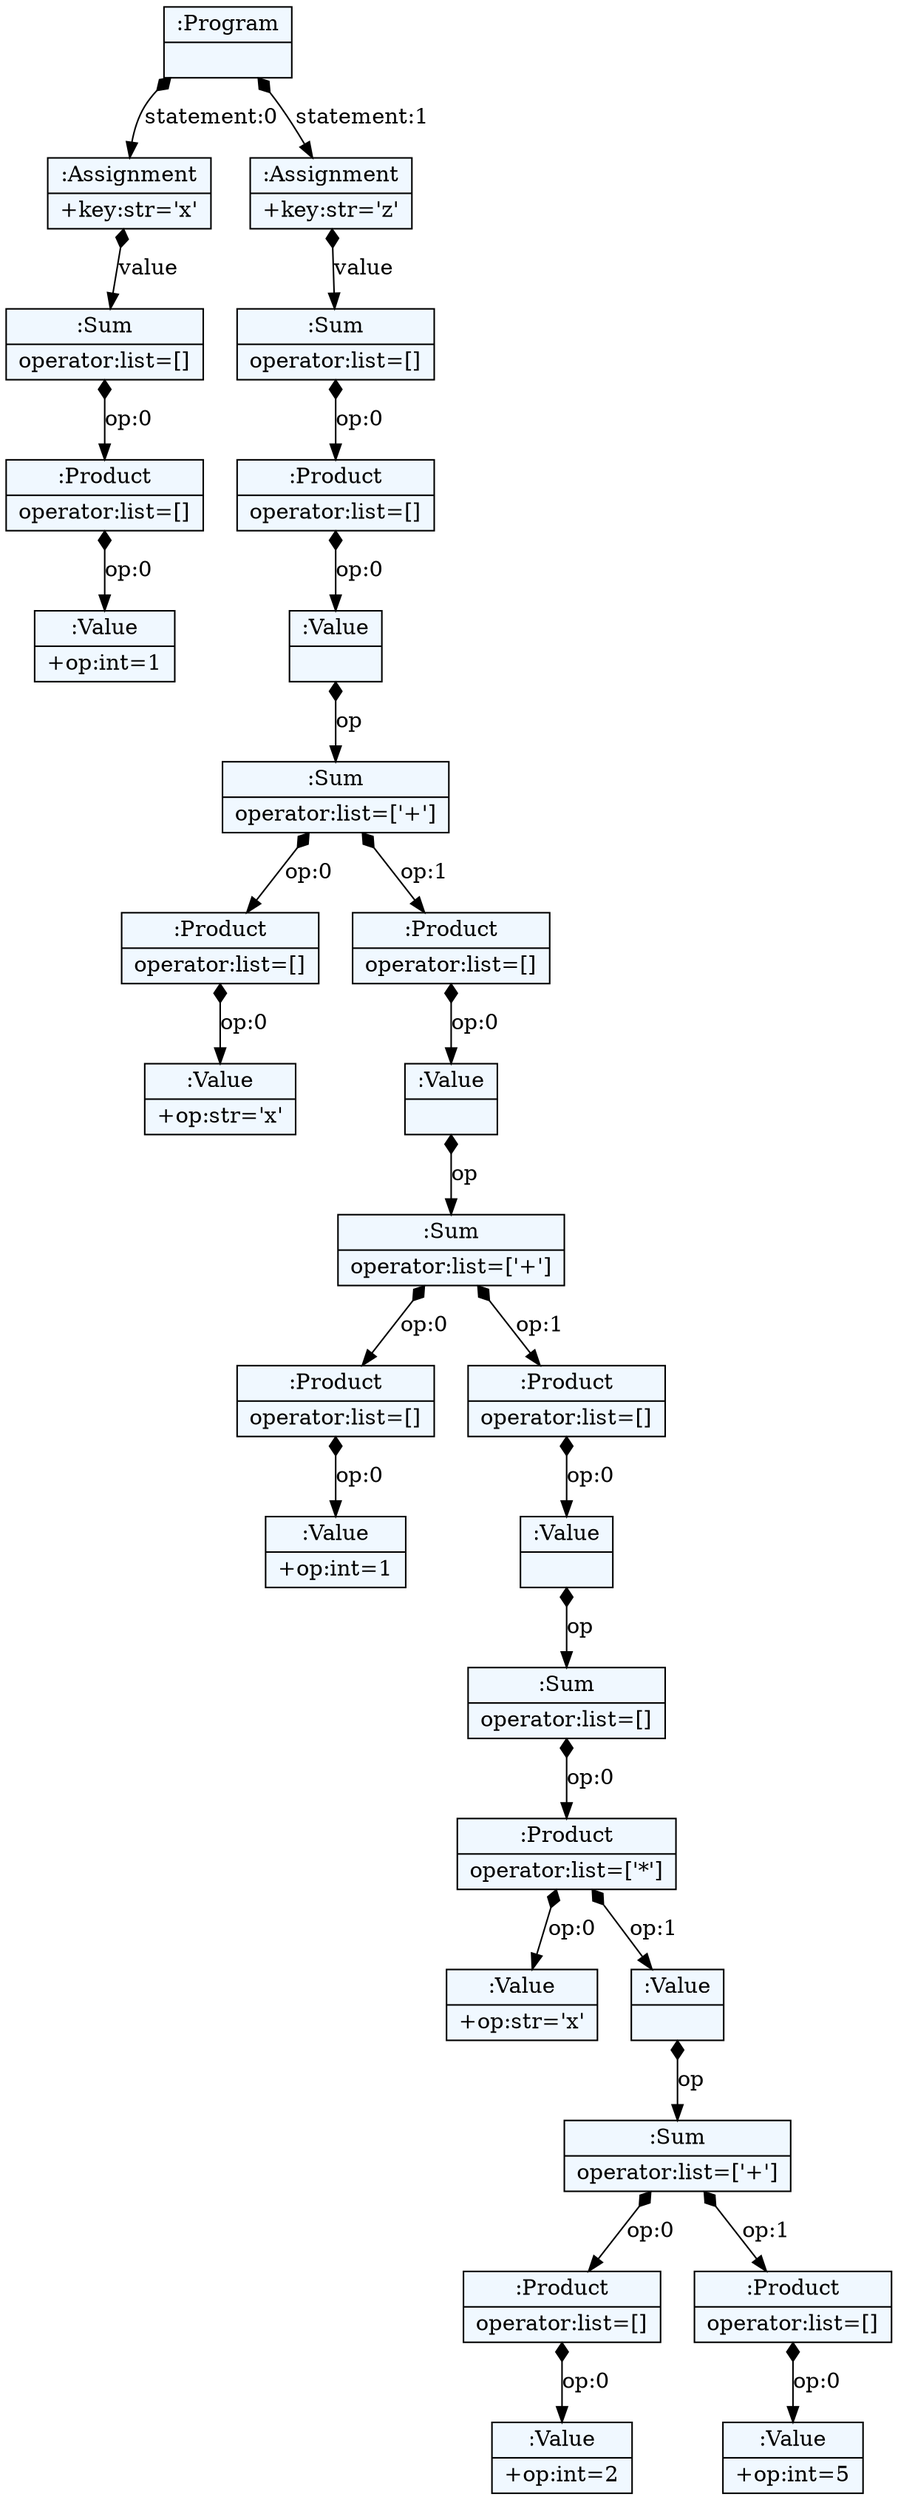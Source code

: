 
    digraph textX {
    fontname = "Bitstream Vera Sans"
    fontsize = 8
    node[
        shape=record,
        style=filled,
        fillcolor=aliceblue
    ]
    nodesep = 0.3
    edge[dir=black,arrowtail=empty]


4520932816 -> 4521015440 [label="statement:0" arrowtail=diamond dir=both]
4521015440 -> 4521016592 [label="value" arrowtail=diamond dir=both]
4521016592 -> 4521014928 [label="op:0" arrowtail=diamond dir=both]
4521014928 -> 4521015120 [label="op:0" arrowtail=diamond dir=both]
4521015120[label="{:Value|+op:int=1\l}"]
4521014928[label="{:Product|operator:list=[]\l}"]
4521016592[label="{:Sum|operator:list=[]\l}"]
4521015440[label="{:Assignment|+key:str='x'\l}"]
4520932816 -> 4521015056 [label="statement:1" arrowtail=diamond dir=both]
4521015056 -> 4521014032 [label="value" arrowtail=diamond dir=both]
4521014032 -> 4521013840 [label="op:0" arrowtail=diamond dir=both]
4521013840 -> 4521027728 [label="op:0" arrowtail=diamond dir=both]
4521027728 -> 4521026192 [label="op" arrowtail=diamond dir=both]
4521026192 -> 4521029136 [label="op:0" arrowtail=diamond dir=both]
4521029136 -> 4521027088 [label="op:0" arrowtail=diamond dir=both]
4521027088[label="{:Value|+op:str='x'\l}"]
4521029136[label="{:Product|operator:list=[]\l}"]
4521026192 -> 4521029072 [label="op:1" arrowtail=diamond dir=both]
4521029072 -> 4521028048 [label="op:0" arrowtail=diamond dir=both]
4521028048 -> 4521137552 [label="op" arrowtail=diamond dir=both]
4521137552 -> 4521137104 [label="op:0" arrowtail=diamond dir=both]
4521137104 -> 4521137488 [label="op:0" arrowtail=diamond dir=both]
4521137488[label="{:Value|+op:int=1\l}"]
4521137104[label="{:Product|operator:list=[]\l}"]
4521137552 -> 4521137040 [label="op:1" arrowtail=diamond dir=both]
4521137040 -> 4521138320 [label="op:0" arrowtail=diamond dir=both]
4521138320 -> 4521138512 [label="op" arrowtail=diamond dir=both]
4521138512 -> 4521138448 [label="op:0" arrowtail=diamond dir=both]
4521138448 -> 4521137360 [label="op:0" arrowtail=diamond dir=both]
4521137360[label="{:Value|+op:str='x'\l}"]
4521138448 -> 4521137232 [label="op:1" arrowtail=diamond dir=both]
4521137232 -> 4521136720 [label="op" arrowtail=diamond dir=both]
4521136720 -> 4521139152 [label="op:0" arrowtail=diamond dir=both]
4521139152 -> 4521139344 [label="op:0" arrowtail=diamond dir=both]
4521139344[label="{:Value|+op:int=2\l}"]
4521139152[label="{:Product|operator:list=[]\l}"]
4521136720 -> 4521139280 [label="op:1" arrowtail=diamond dir=both]
4521139280 -> 4521139472 [label="op:0" arrowtail=diamond dir=both]
4521139472[label="{:Value|+op:int=5\l}"]
4521139280[label="{:Product|operator:list=[]\l}"]
4521136720[label="{:Sum|operator:list=['+']\l}"]
4521137232[label="{:Value|}"]
4521138448[label="{:Product|operator:list=['*']\l}"]
4521138512[label="{:Sum|operator:list=[]\l}"]
4521138320[label="{:Value|}"]
4521137040[label="{:Product|operator:list=[]\l}"]
4521137552[label="{:Sum|operator:list=['+']\l}"]
4521028048[label="{:Value|}"]
4521029072[label="{:Product|operator:list=[]\l}"]
4521026192[label="{:Sum|operator:list=['+']\l}"]
4521027728[label="{:Value|}"]
4521013840[label="{:Product|operator:list=[]\l}"]
4521014032[label="{:Sum|operator:list=[]\l}"]
4521015056[label="{:Assignment|+key:str='z'\l}"]
4520932816[label="{:Program|}"]

}
